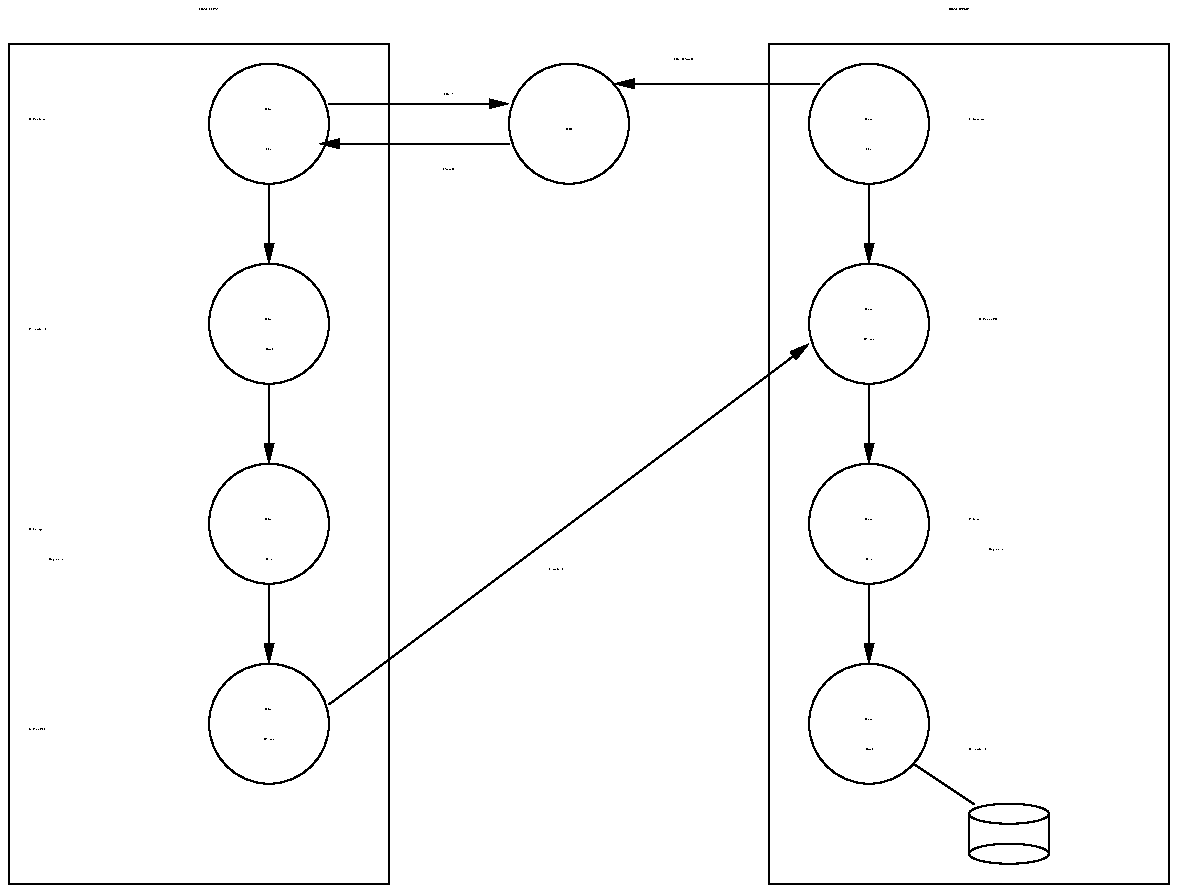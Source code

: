...\"
...\"  @OSF_COPYRIGHT@
...\"  COPYRIGHT NOTICE
...\"  Copyright (c) 1990, 1991, 1992, 1993 Open Software Foundation, Inc.
...\"  ALL RIGHTS RESERVED (DCE).  See the file named COPYRIGHT.DCE in the
...\"  src directory for the full copyright text.
...\"
...\"
...\" HISTORY
...\" $Log: 3c_rpc_03.pic,v $
...\" Revision 1.1.2.3  1993/01/29  17:21:07  cjd
...\" 	Embedded copyright notice
...\" 	[1993/01/29  17:05:25  cjd]
...\"
...\" Revision 1.1.2.2  1992/09/01  17:15:37  weir
...\" 	Moved
...\" 	[1992/09/01  17:02:00  weir]
...\" 
...\" Revision 1.1  1992/01/29  15:41:56  damon
...\" 	Initial revision
...\" 
...\" $EndLog$
...\"
...\" (c) Copyright 1991, Open Software Foundation, Inc. ALL RIGHTS RESERVED
.PS
scale = 80
"\fR\s108. credit(acct)\s0\fP" ljust at 384, 56
"\fR\s10Arguments\s0\fP" ljust at 392, 136
"\fR\s105. Make RPC\s0\fP" ljust at 8, 64
"\fR\s10Arguments\s0\fP" ljust at 16, 132
"\fR\s104. Package\s0\fP" ljust at 8, 144
"\fR\s103. credit(acct)\s0\fP" ljust at 8, 224
"\fR\s102. Find Server\s0\fP" ljust at 8, 308
"\fR\s107. Unpack\s0\fP" ljust at 384, 148
"\fR\s106. Receive RPC\s0\fP" ljust at 388, 228
"\fR\s101. Advertise\s0\fP" ljust at 384, 308
box  wid 152 ht 336 at 76, 168
box  wid 160 ht 336 at 384, 168
"\fR\s10Init\s0\fP"  at 104, 296
"\fR\s10Client\s0\fP"  at 104, 312
circle radius 24 at 104, 304
circle radius 24 at 104, 224
circle radius 24 at 104, 144
circle radius 24 at 104, 64
line ->  from 104, 200 \
	to 104, 168 
line ->  from 104, 120 \
	to 104, 88 
"\fR\s10Client\s0\fP"  at 104, 228
"\fR\s10Appl\s0\fP"  at 104, 216
"\fR\s10Client\s0\fP"  at 104, 148
"\fR\s10Stub\s0\fP"  at 104, 132
"\fR\s10Client\s0\fP"  at 104, 72
"\fR\s10Runtime\s0\fP"  at 104, 60
"\fR\s10BANK CLIENT\s0\fP"  at 80, 352
"\fR\s10BANK SERVER\s0\fP"  at 380, 352
"\fR\s10Appl\s0\fP"  at 344, 56
circle radius 24 at 344, 64
line ->  from 344, 120 \
	to 344, 88 
ellipse wid 32 ht 8 at 400, 28
ellipse wid 32 ht 8 at 400, 12
line   from 384, 28 \
	to 384, 12 
line   from 416, 28 \
	to 416, 12 
line   from 362, 48 \
	to 386, 32 
"\fR\s10Server\s0\fP"  at 344, 68
"\fR\s10Stub\s0\fP"  at 344, 132
"\fR\s10Server\s0\fP"  at 344, 148
line ->  from 344, 200 \
	to 344, 168 
circle radius 24 at 344, 144
circle radius 24 at 344, 224
circle radius 24 at 344, 304
line ->  from 344, 280 \
	to 344, 248 
"\fR\s10Server\s0\fP"  at 344, 308
"\fR\s10Init\s0\fP"  at 344, 296
"\fR\s10Server\s0\fP"  at 344, 232
"\fR\s10Runtime\s0\fP"  at 344, 220
"\fR\s10CDS\s0\fP"  at 224, 304
circle radius 24 at 224, 304
line ->  from 128, 312 \
	to 200, 312 
line ->  from 200, 296 \
	to 124, 296 
line ->  from 324, 320 \
	to 242, 320 
"\fR\s10\"Bank@Node B\"\s0\fP"  at 270, 332
"\fR\s10\"Bank?\"\s0\fP"  at 176, 318
"\fR\s10\"Node B\"\s0\fP"  at 176, 288
line ->  from 104, 280 \
	to 104, 248 
line ->  from 128, 72 \
	to 320, 216 
"\fR\s10credit(acct)\s0\fP" ljust at 216, 128
.PE
